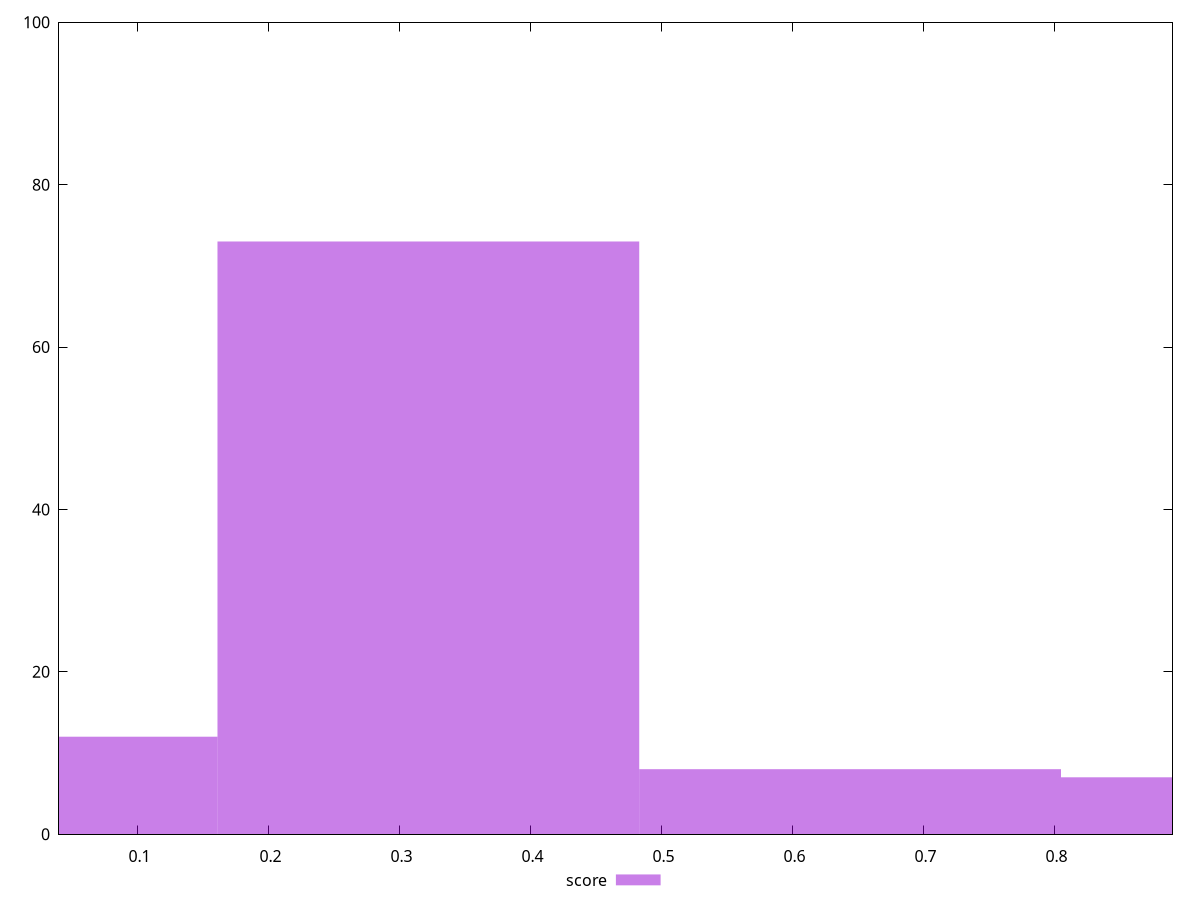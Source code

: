 reset

$score <<EOF
0.3219535762402912 73
0.9658607287208736 7
0 12
0.6439071524805824 8
EOF

set key outside below
set boxwidth 0.3219535762402912
set xrange [0.04:0.89]
set yrange [0:100]
set trange [0:100]
set style fill transparent solid 0.5 noborder
set terminal svg size 640, 490 enhanced background rgb 'white'
set output "reprap/first-meaningful-paint/samples/pages+cached/score/histogram.svg"

plot $score title "score" with boxes

reset
